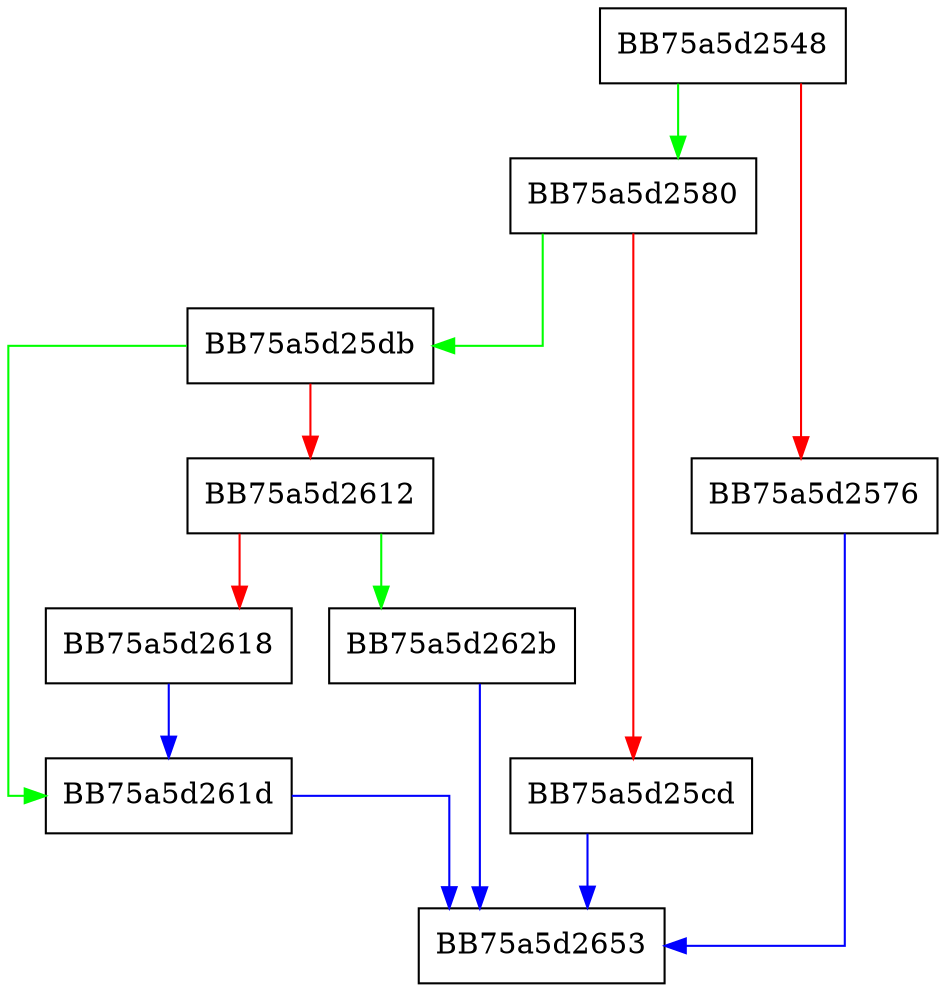 digraph GetFileEntry {
  node [shape="box"];
  graph [splines=ortho];
  BB75a5d2548 -> BB75a5d2580 [color="green"];
  BB75a5d2548 -> BB75a5d2576 [color="red"];
  BB75a5d2576 -> BB75a5d2653 [color="blue"];
  BB75a5d2580 -> BB75a5d25db [color="green"];
  BB75a5d2580 -> BB75a5d25cd [color="red"];
  BB75a5d25cd -> BB75a5d2653 [color="blue"];
  BB75a5d25db -> BB75a5d261d [color="green"];
  BB75a5d25db -> BB75a5d2612 [color="red"];
  BB75a5d2612 -> BB75a5d262b [color="green"];
  BB75a5d2612 -> BB75a5d2618 [color="red"];
  BB75a5d2618 -> BB75a5d261d [color="blue"];
  BB75a5d261d -> BB75a5d2653 [color="blue"];
  BB75a5d262b -> BB75a5d2653 [color="blue"];
}